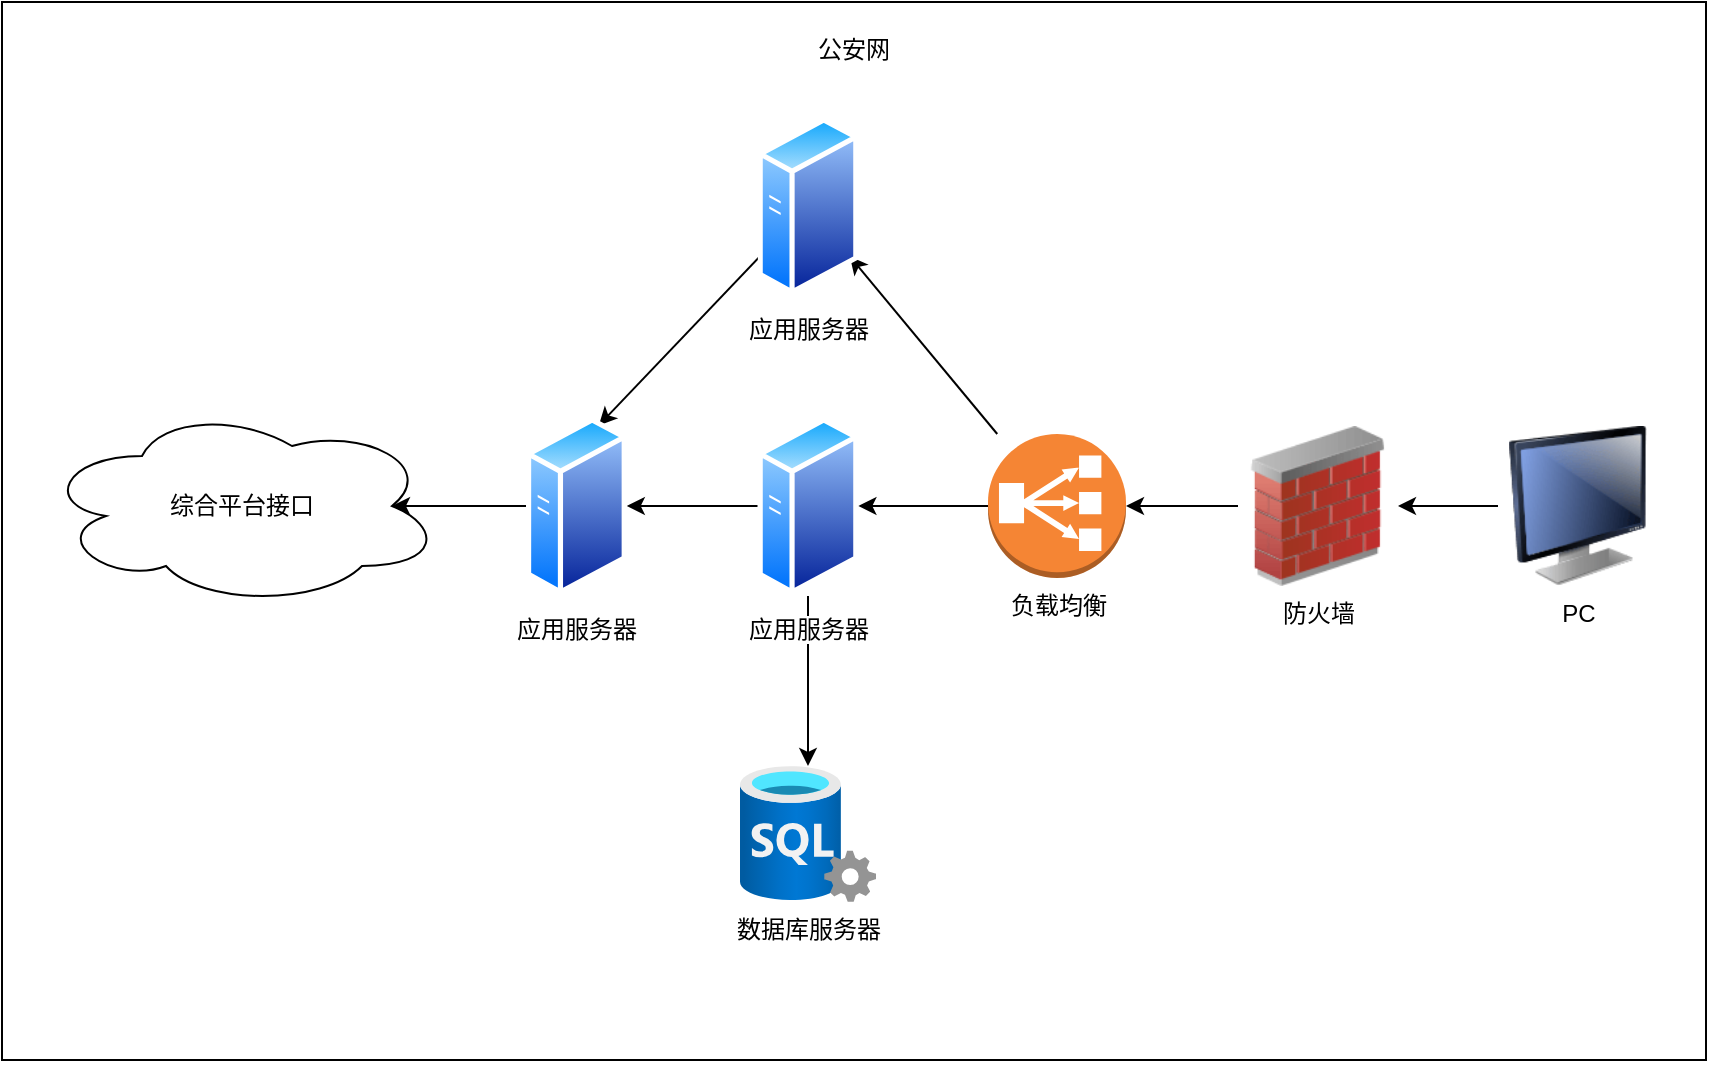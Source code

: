 <mxfile version="18.0.1" type="github">
  <diagram name="Page-1" id="55a83fd1-7818-8e21-69c5-c3457e3827bb">
    <mxGraphModel dx="1186" dy="771" grid="0" gridSize="10" guides="1" tooltips="1" connect="1" arrows="1" fold="1" page="1" pageScale="1" pageWidth="1100" pageHeight="850" background="none" math="0" shadow="0">
      <root>
        <mxCell id="0" />
        <mxCell id="1" parent="0" />
        <mxCell id="Ewcw23m3mw5RzRn3EUhp-22" value="" style="rounded=0;whiteSpace=wrap;html=1;" vertex="1" parent="1">
          <mxGeometry x="191" y="83" width="852" height="529" as="geometry" />
        </mxCell>
        <mxCell id="Ewcw23m3mw5RzRn3EUhp-1" value="综合平台接口" style="ellipse;shape=cloud;whiteSpace=wrap;html=1;" vertex="1" parent="1">
          <mxGeometry x="211" y="285" width="200" height="100" as="geometry" />
        </mxCell>
        <mxCell id="Ewcw23m3mw5RzRn3EUhp-3" value="数据库服务器" style="aspect=fixed;html=1;points=[];align=center;image;fontSize=12;image=img/lib/azure2/databases/SQL_Server.svg;" vertex="1" parent="1">
          <mxGeometry x="560" y="465" width="68" height="68" as="geometry" />
        </mxCell>
        <mxCell id="Ewcw23m3mw5RzRn3EUhp-5" style="edgeStyle=orthogonalEdgeStyle;rounded=0;orthogonalLoop=1;jettySize=auto;html=1;" edge="1" parent="1" source="Ewcw23m3mw5RzRn3EUhp-4" target="Ewcw23m3mw5RzRn3EUhp-3">
          <mxGeometry relative="1" as="geometry" />
        </mxCell>
        <mxCell id="Ewcw23m3mw5RzRn3EUhp-17" style="edgeStyle=none;rounded=0;orthogonalLoop=1;jettySize=auto;html=1;" edge="1" parent="1" source="Ewcw23m3mw5RzRn3EUhp-4" target="Ewcw23m3mw5RzRn3EUhp-15">
          <mxGeometry relative="1" as="geometry" />
        </mxCell>
        <mxCell id="Ewcw23m3mw5RzRn3EUhp-4" value="应用服务器" style="aspect=fixed;perimeter=ellipsePerimeter;html=1;align=center;shadow=0;dashed=0;spacingTop=3;image;image=img/lib/active_directory/generic_server.svg;" vertex="1" parent="1">
          <mxGeometry x="568.8" y="290" width="50.4" height="90" as="geometry" />
        </mxCell>
        <mxCell id="Ewcw23m3mw5RzRn3EUhp-12" style="edgeStyle=orthogonalEdgeStyle;rounded=0;orthogonalLoop=1;jettySize=auto;html=1;" edge="1" parent="1" source="Ewcw23m3mw5RzRn3EUhp-7" target="Ewcw23m3mw5RzRn3EUhp-4">
          <mxGeometry relative="1" as="geometry" />
        </mxCell>
        <mxCell id="Ewcw23m3mw5RzRn3EUhp-13" style="orthogonalLoop=1;jettySize=auto;html=1;rounded=0;" edge="1" parent="1" source="Ewcw23m3mw5RzRn3EUhp-7" target="Ewcw23m3mw5RzRn3EUhp-8">
          <mxGeometry relative="1" as="geometry" />
        </mxCell>
        <mxCell id="Ewcw23m3mw5RzRn3EUhp-7" value="负载均衡" style="outlineConnect=0;dashed=0;verticalLabelPosition=bottom;verticalAlign=top;align=center;html=1;shape=mxgraph.aws3.classic_load_balancer;fillColor=#F58534;gradientColor=none;" vertex="1" parent="1">
          <mxGeometry x="684" y="299" width="69" height="72" as="geometry" />
        </mxCell>
        <mxCell id="Ewcw23m3mw5RzRn3EUhp-16" style="edgeStyle=none;rounded=0;orthogonalLoop=1;jettySize=auto;html=1;entryX=0.75;entryY=0;entryDx=0;entryDy=0;" edge="1" parent="1" source="Ewcw23m3mw5RzRn3EUhp-8" target="Ewcw23m3mw5RzRn3EUhp-15">
          <mxGeometry relative="1" as="geometry" />
        </mxCell>
        <mxCell id="Ewcw23m3mw5RzRn3EUhp-8" value="应用服务器" style="aspect=fixed;perimeter=ellipsePerimeter;html=1;align=center;shadow=0;dashed=0;spacingTop=3;image;image=img/lib/active_directory/generic_server.svg;" vertex="1" parent="1">
          <mxGeometry x="568.8" y="140" width="50.4" height="90" as="geometry" />
        </mxCell>
        <mxCell id="Ewcw23m3mw5RzRn3EUhp-20" style="edgeStyle=none;rounded=0;orthogonalLoop=1;jettySize=auto;html=1;" edge="1" parent="1" source="Ewcw23m3mw5RzRn3EUhp-10" target="Ewcw23m3mw5RzRn3EUhp-19">
          <mxGeometry relative="1" as="geometry" />
        </mxCell>
        <mxCell id="Ewcw23m3mw5RzRn3EUhp-10" value="PC" style="image;html=1;image=img/lib/clip_art/computers/Monitor_128x128.png" vertex="1" parent="1">
          <mxGeometry x="939" y="295" width="80" height="80" as="geometry" />
        </mxCell>
        <mxCell id="Ewcw23m3mw5RzRn3EUhp-18" style="edgeStyle=none;rounded=0;orthogonalLoop=1;jettySize=auto;html=1;entryX=0.875;entryY=0.5;entryDx=0;entryDy=0;entryPerimeter=0;" edge="1" parent="1" source="Ewcw23m3mw5RzRn3EUhp-15" target="Ewcw23m3mw5RzRn3EUhp-1">
          <mxGeometry relative="1" as="geometry" />
        </mxCell>
        <mxCell id="Ewcw23m3mw5RzRn3EUhp-15" value="应用服务器" style="aspect=fixed;perimeter=ellipsePerimeter;html=1;align=center;shadow=0;dashed=0;spacingTop=3;image;image=img/lib/active_directory/generic_server.svg;" vertex="1" parent="1">
          <mxGeometry x="453.0" y="290" width="50.4" height="90" as="geometry" />
        </mxCell>
        <mxCell id="Ewcw23m3mw5RzRn3EUhp-21" style="edgeStyle=none;rounded=0;orthogonalLoop=1;jettySize=auto;html=1;" edge="1" parent="1" source="Ewcw23m3mw5RzRn3EUhp-19" target="Ewcw23m3mw5RzRn3EUhp-7">
          <mxGeometry relative="1" as="geometry" />
        </mxCell>
        <mxCell id="Ewcw23m3mw5RzRn3EUhp-19" value="防火墙" style="image;html=1;image=img/lib/clip_art/networking/Firewall_02_128x128.png" vertex="1" parent="1">
          <mxGeometry x="809" y="295" width="80" height="80" as="geometry" />
        </mxCell>
        <mxCell id="Ewcw23m3mw5RzRn3EUhp-23" value="公安网" style="text;html=1;strokeColor=none;fillColor=none;align=center;verticalAlign=middle;whiteSpace=wrap;rounded=0;" vertex="1" parent="1">
          <mxGeometry x="587" y="92" width="60" height="30" as="geometry" />
        </mxCell>
        <mxCell id="Ewcw23m3mw5RzRn3EUhp-24" style="edgeStyle=none;rounded=0;orthogonalLoop=1;jettySize=auto;html=1;exitX=1;exitY=1;exitDx=0;exitDy=0;" edge="1" parent="1" source="Ewcw23m3mw5RzRn3EUhp-22" target="Ewcw23m3mw5RzRn3EUhp-22">
          <mxGeometry relative="1" as="geometry" />
        </mxCell>
      </root>
    </mxGraphModel>
  </diagram>
</mxfile>
